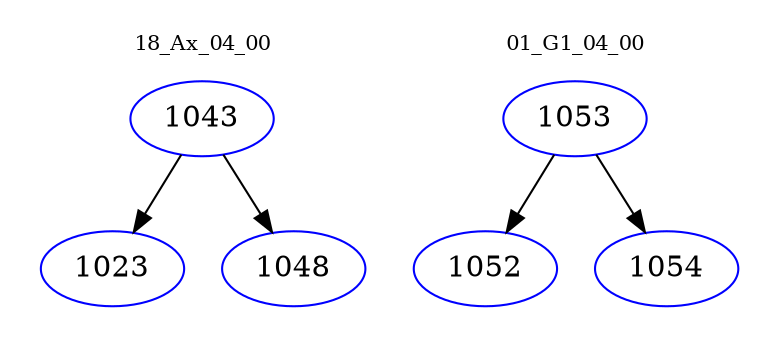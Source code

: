 digraph{
subgraph cluster_0 {
color = white
label = "18_Ax_04_00";
fontsize=10;
T0_1043 [label="1043", color="blue"]
T0_1043 -> T0_1023 [color="black"]
T0_1023 [label="1023", color="blue"]
T0_1043 -> T0_1048 [color="black"]
T0_1048 [label="1048", color="blue"]
}
subgraph cluster_1 {
color = white
label = "01_G1_04_00";
fontsize=10;
T1_1053 [label="1053", color="blue"]
T1_1053 -> T1_1052 [color="black"]
T1_1052 [label="1052", color="blue"]
T1_1053 -> T1_1054 [color="black"]
T1_1054 [label="1054", color="blue"]
}
}

